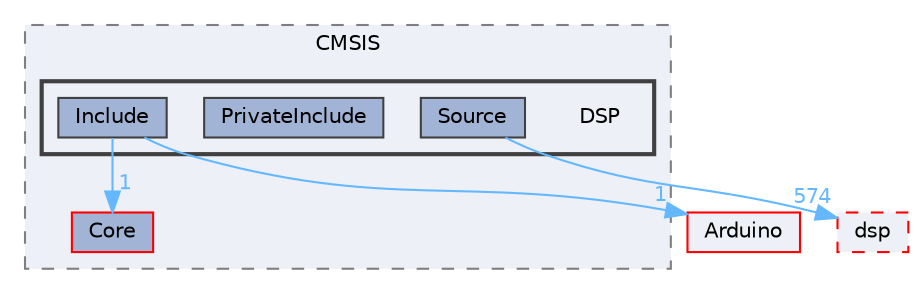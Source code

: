 digraph "Face_Access_inferencing/src/edge-impulse-sdk/CMSIS/DSP"
{
 // LATEX_PDF_SIZE
  bgcolor="transparent";
  edge [fontname=Helvetica,fontsize=10,labelfontname=Helvetica,labelfontsize=10];
  node [fontname=Helvetica,fontsize=10,shape=box,height=0.2,width=0.4];
  compound=true
  subgraph clusterdir_422805ad9a7eb491d4bca5bd0e9f03eb {
    graph [ bgcolor="#edf0f7", pencolor="grey50", label="CMSIS", fontname=Helvetica,fontsize=10 style="filled,dashed", URL="dir_422805ad9a7eb491d4bca5bd0e9f03eb.html",tooltip=""]
  dir_73c7f5a81ebd1edce66efc9eb3e230d8 [label="Core", fillcolor="#a2b4d6", color="red", style="filled", URL="dir_73c7f5a81ebd1edce66efc9eb3e230d8.html",tooltip=""];
  subgraph clusterdir_d84d91a8c6f0944cbcbecf972ac51db2 {
    graph [ bgcolor="#edf0f7", pencolor="grey25", label="", fontname=Helvetica,fontsize=10 style="filled,bold", URL="dir_d84d91a8c6f0944cbcbecf972ac51db2.html",tooltip=""]
    dir_d84d91a8c6f0944cbcbecf972ac51db2 [shape=plaintext, label="DSP"];
  dir_36eb7e6573a1a0d16552537c4494204e [label="Include", fillcolor="#a2b4d6", color="grey25", style="filled", URL="dir_36eb7e6573a1a0d16552537c4494204e.html",tooltip=""];
  dir_418e981fac96532bb360e48691ecba86 [label="PrivateInclude", fillcolor="#a2b4d6", color="grey25", style="filled", URL="dir_418e981fac96532bb360e48691ecba86.html",tooltip=""];
  dir_a34b64d58c1ca2c3bdef56c2ed709e8e [label="Source", fillcolor="#a2b4d6", color="grey25", style="filled", URL="dir_a34b64d58c1ca2c3bdef56c2ed709e8e.html",tooltip=""];
  }
  }
  dir_886b43ea9b160eca43e3ca1bc455c6fc [label="dsp", fillcolor="#edf0f7", color="red", style="filled,dashed", URL="dir_886b43ea9b160eca43e3ca1bc455c6fc.html",tooltip=""];
  dir_a991eec27578c865874ede3d8ec657c2 [label="Arduino", fillcolor="#edf0f7", color="red", style="filled", URL="dir_a991eec27578c865874ede3d8ec657c2.html",tooltip=""];
  dir_36eb7e6573a1a0d16552537c4494204e->dir_73c7f5a81ebd1edce66efc9eb3e230d8 [headlabel="1", labeldistance=1.5 headhref="dir_000138_000069.html" href="dir_000138_000069.html" color="steelblue1" fontcolor="steelblue1"];
  dir_36eb7e6573a1a0d16552537c4494204e->dir_a991eec27578c865874ede3d8ec657c2 [headlabel="1", labeldistance=1.5 headhref="dir_000138_000014.html" href="dir_000138_000014.html" color="steelblue1" fontcolor="steelblue1"];
  dir_a34b64d58c1ca2c3bdef56c2ed709e8e->dir_886b43ea9b160eca43e3ca1bc455c6fc [headlabel="574", labeldistance=1.5 headhref="dir_000294_000084.html" href="dir_000294_000084.html" color="steelblue1" fontcolor="steelblue1"];
}
